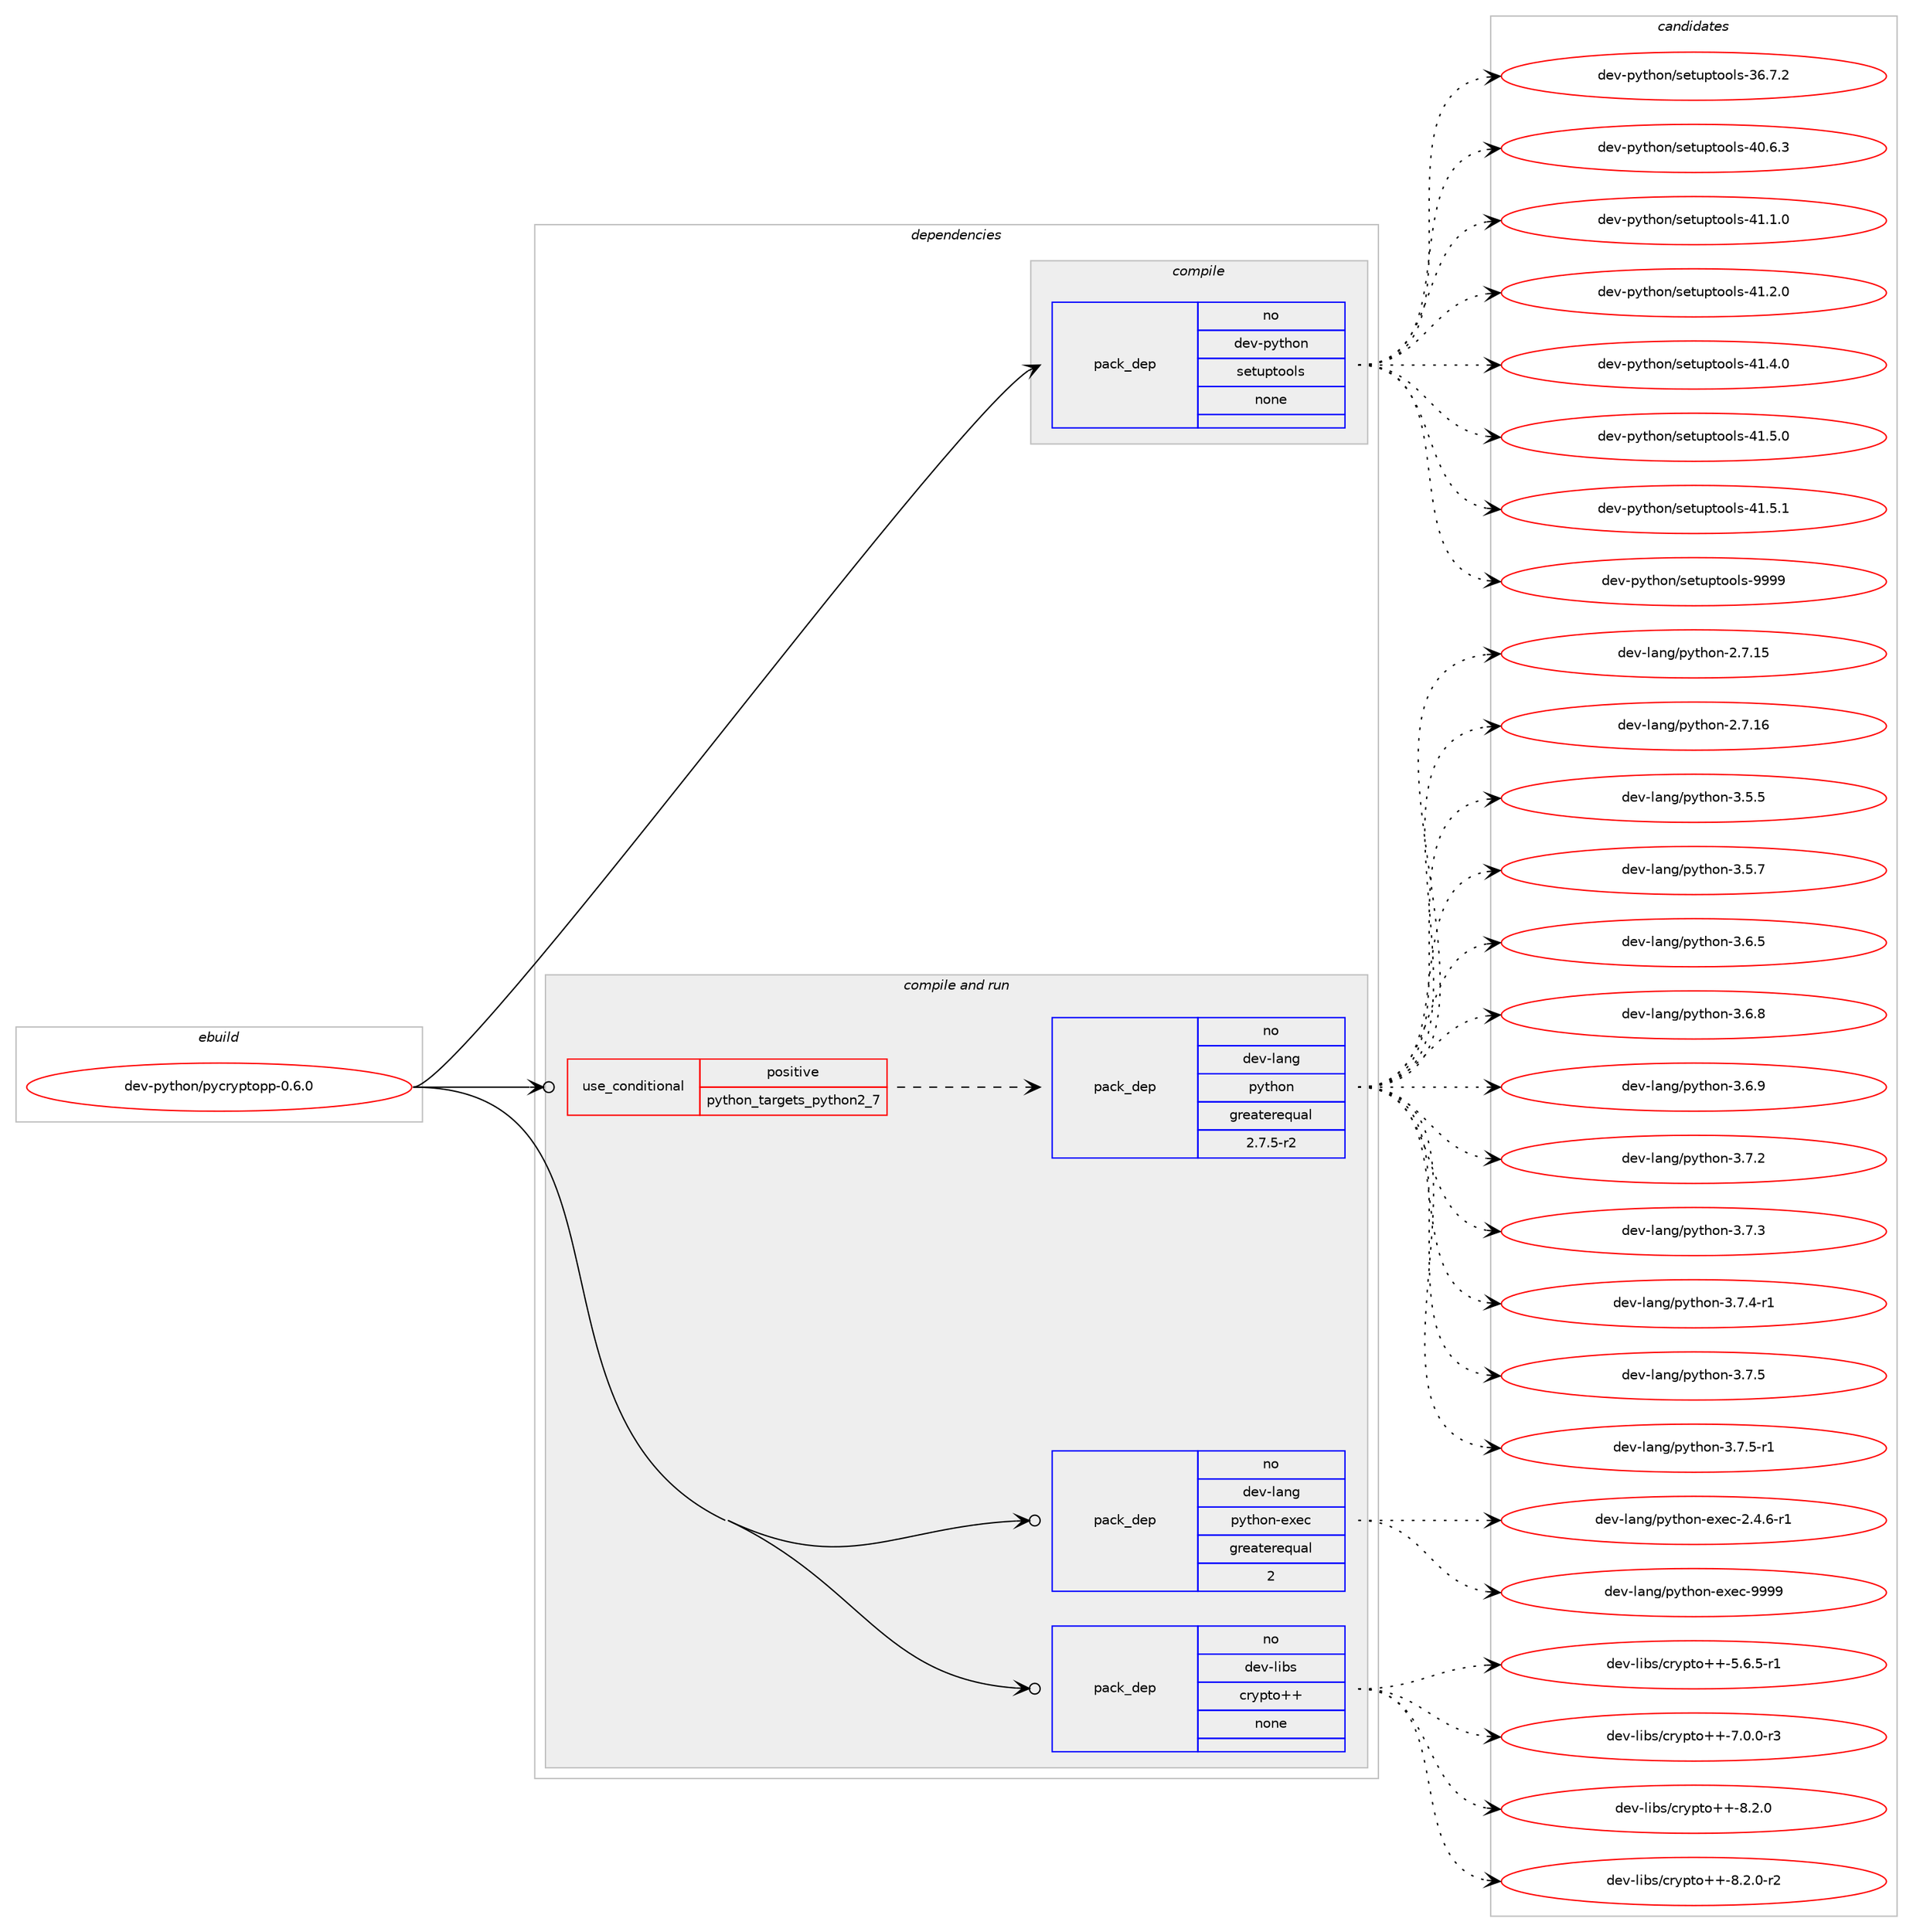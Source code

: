 digraph prolog {

# *************
# Graph options
# *************

newrank=true;
concentrate=true;
compound=true;
graph [rankdir=LR,fontname=Helvetica,fontsize=10,ranksep=1.5];#, ranksep=2.5, nodesep=0.2];
edge  [arrowhead=vee];
node  [fontname=Helvetica,fontsize=10];

# **********
# The ebuild
# **********

subgraph cluster_leftcol {
color=gray;
rank=same;
label=<<i>ebuild</i>>;
id [label="dev-python/pycryptopp-0.6.0", color=red, width=4, href="../dev-python/pycryptopp-0.6.0.svg"];
}

# ****************
# The dependencies
# ****************

subgraph cluster_midcol {
color=gray;
label=<<i>dependencies</i>>;
subgraph cluster_compile {
fillcolor="#eeeeee";
style=filled;
label=<<i>compile</i>>;
subgraph pack467545 {
dependency624960 [label=<<TABLE BORDER="0" CELLBORDER="1" CELLSPACING="0" CELLPADDING="4" WIDTH="220"><TR><TD ROWSPAN="6" CELLPADDING="30">pack_dep</TD></TR><TR><TD WIDTH="110">no</TD></TR><TR><TD>dev-python</TD></TR><TR><TD>setuptools</TD></TR><TR><TD>none</TD></TR><TR><TD></TD></TR></TABLE>>, shape=none, color=blue];
}
id:e -> dependency624960:w [weight=20,style="solid",arrowhead="vee"];
}
subgraph cluster_compileandrun {
fillcolor="#eeeeee";
style=filled;
label=<<i>compile and run</i>>;
subgraph cond145571 {
dependency624961 [label=<<TABLE BORDER="0" CELLBORDER="1" CELLSPACING="0" CELLPADDING="4"><TR><TD ROWSPAN="3" CELLPADDING="10">use_conditional</TD></TR><TR><TD>positive</TD></TR><TR><TD>python_targets_python2_7</TD></TR></TABLE>>, shape=none, color=red];
subgraph pack467546 {
dependency624962 [label=<<TABLE BORDER="0" CELLBORDER="1" CELLSPACING="0" CELLPADDING="4" WIDTH="220"><TR><TD ROWSPAN="6" CELLPADDING="30">pack_dep</TD></TR><TR><TD WIDTH="110">no</TD></TR><TR><TD>dev-lang</TD></TR><TR><TD>python</TD></TR><TR><TD>greaterequal</TD></TR><TR><TD>2.7.5-r2</TD></TR></TABLE>>, shape=none, color=blue];
}
dependency624961:e -> dependency624962:w [weight=20,style="dashed",arrowhead="vee"];
}
id:e -> dependency624961:w [weight=20,style="solid",arrowhead="odotvee"];
subgraph pack467547 {
dependency624963 [label=<<TABLE BORDER="0" CELLBORDER="1" CELLSPACING="0" CELLPADDING="4" WIDTH="220"><TR><TD ROWSPAN="6" CELLPADDING="30">pack_dep</TD></TR><TR><TD WIDTH="110">no</TD></TR><TR><TD>dev-lang</TD></TR><TR><TD>python-exec</TD></TR><TR><TD>greaterequal</TD></TR><TR><TD>2</TD></TR></TABLE>>, shape=none, color=blue];
}
id:e -> dependency624963:w [weight=20,style="solid",arrowhead="odotvee"];
subgraph pack467548 {
dependency624964 [label=<<TABLE BORDER="0" CELLBORDER="1" CELLSPACING="0" CELLPADDING="4" WIDTH="220"><TR><TD ROWSPAN="6" CELLPADDING="30">pack_dep</TD></TR><TR><TD WIDTH="110">no</TD></TR><TR><TD>dev-libs</TD></TR><TR><TD>crypto++</TD></TR><TR><TD>none</TD></TR><TR><TD></TD></TR></TABLE>>, shape=none, color=blue];
}
id:e -> dependency624964:w [weight=20,style="solid",arrowhead="odotvee"];
}
subgraph cluster_run {
fillcolor="#eeeeee";
style=filled;
label=<<i>run</i>>;
}
}

# **************
# The candidates
# **************

subgraph cluster_choices {
rank=same;
color=gray;
label=<<i>candidates</i>>;

subgraph choice467545 {
color=black;
nodesep=1;
choice100101118451121211161041111104711510111611711211611111110811545515446554650 [label="dev-python/setuptools-36.7.2", color=red, width=4,href="../dev-python/setuptools-36.7.2.svg"];
choice100101118451121211161041111104711510111611711211611111110811545524846544651 [label="dev-python/setuptools-40.6.3", color=red, width=4,href="../dev-python/setuptools-40.6.3.svg"];
choice100101118451121211161041111104711510111611711211611111110811545524946494648 [label="dev-python/setuptools-41.1.0", color=red, width=4,href="../dev-python/setuptools-41.1.0.svg"];
choice100101118451121211161041111104711510111611711211611111110811545524946504648 [label="dev-python/setuptools-41.2.0", color=red, width=4,href="../dev-python/setuptools-41.2.0.svg"];
choice100101118451121211161041111104711510111611711211611111110811545524946524648 [label="dev-python/setuptools-41.4.0", color=red, width=4,href="../dev-python/setuptools-41.4.0.svg"];
choice100101118451121211161041111104711510111611711211611111110811545524946534648 [label="dev-python/setuptools-41.5.0", color=red, width=4,href="../dev-python/setuptools-41.5.0.svg"];
choice100101118451121211161041111104711510111611711211611111110811545524946534649 [label="dev-python/setuptools-41.5.1", color=red, width=4,href="../dev-python/setuptools-41.5.1.svg"];
choice10010111845112121116104111110471151011161171121161111111081154557575757 [label="dev-python/setuptools-9999", color=red, width=4,href="../dev-python/setuptools-9999.svg"];
dependency624960:e -> choice100101118451121211161041111104711510111611711211611111110811545515446554650:w [style=dotted,weight="100"];
dependency624960:e -> choice100101118451121211161041111104711510111611711211611111110811545524846544651:w [style=dotted,weight="100"];
dependency624960:e -> choice100101118451121211161041111104711510111611711211611111110811545524946494648:w [style=dotted,weight="100"];
dependency624960:e -> choice100101118451121211161041111104711510111611711211611111110811545524946504648:w [style=dotted,weight="100"];
dependency624960:e -> choice100101118451121211161041111104711510111611711211611111110811545524946524648:w [style=dotted,weight="100"];
dependency624960:e -> choice100101118451121211161041111104711510111611711211611111110811545524946534648:w [style=dotted,weight="100"];
dependency624960:e -> choice100101118451121211161041111104711510111611711211611111110811545524946534649:w [style=dotted,weight="100"];
dependency624960:e -> choice10010111845112121116104111110471151011161171121161111111081154557575757:w [style=dotted,weight="100"];
}
subgraph choice467546 {
color=black;
nodesep=1;
choice10010111845108971101034711212111610411111045504655464953 [label="dev-lang/python-2.7.15", color=red, width=4,href="../dev-lang/python-2.7.15.svg"];
choice10010111845108971101034711212111610411111045504655464954 [label="dev-lang/python-2.7.16", color=red, width=4,href="../dev-lang/python-2.7.16.svg"];
choice100101118451089711010347112121116104111110455146534653 [label="dev-lang/python-3.5.5", color=red, width=4,href="../dev-lang/python-3.5.5.svg"];
choice100101118451089711010347112121116104111110455146534655 [label="dev-lang/python-3.5.7", color=red, width=4,href="../dev-lang/python-3.5.7.svg"];
choice100101118451089711010347112121116104111110455146544653 [label="dev-lang/python-3.6.5", color=red, width=4,href="../dev-lang/python-3.6.5.svg"];
choice100101118451089711010347112121116104111110455146544656 [label="dev-lang/python-3.6.8", color=red, width=4,href="../dev-lang/python-3.6.8.svg"];
choice100101118451089711010347112121116104111110455146544657 [label="dev-lang/python-3.6.9", color=red, width=4,href="../dev-lang/python-3.6.9.svg"];
choice100101118451089711010347112121116104111110455146554650 [label="dev-lang/python-3.7.2", color=red, width=4,href="../dev-lang/python-3.7.2.svg"];
choice100101118451089711010347112121116104111110455146554651 [label="dev-lang/python-3.7.3", color=red, width=4,href="../dev-lang/python-3.7.3.svg"];
choice1001011184510897110103471121211161041111104551465546524511449 [label="dev-lang/python-3.7.4-r1", color=red, width=4,href="../dev-lang/python-3.7.4-r1.svg"];
choice100101118451089711010347112121116104111110455146554653 [label="dev-lang/python-3.7.5", color=red, width=4,href="../dev-lang/python-3.7.5.svg"];
choice1001011184510897110103471121211161041111104551465546534511449 [label="dev-lang/python-3.7.5-r1", color=red, width=4,href="../dev-lang/python-3.7.5-r1.svg"];
dependency624962:e -> choice10010111845108971101034711212111610411111045504655464953:w [style=dotted,weight="100"];
dependency624962:e -> choice10010111845108971101034711212111610411111045504655464954:w [style=dotted,weight="100"];
dependency624962:e -> choice100101118451089711010347112121116104111110455146534653:w [style=dotted,weight="100"];
dependency624962:e -> choice100101118451089711010347112121116104111110455146534655:w [style=dotted,weight="100"];
dependency624962:e -> choice100101118451089711010347112121116104111110455146544653:w [style=dotted,weight="100"];
dependency624962:e -> choice100101118451089711010347112121116104111110455146544656:w [style=dotted,weight="100"];
dependency624962:e -> choice100101118451089711010347112121116104111110455146544657:w [style=dotted,weight="100"];
dependency624962:e -> choice100101118451089711010347112121116104111110455146554650:w [style=dotted,weight="100"];
dependency624962:e -> choice100101118451089711010347112121116104111110455146554651:w [style=dotted,weight="100"];
dependency624962:e -> choice1001011184510897110103471121211161041111104551465546524511449:w [style=dotted,weight="100"];
dependency624962:e -> choice100101118451089711010347112121116104111110455146554653:w [style=dotted,weight="100"];
dependency624962:e -> choice1001011184510897110103471121211161041111104551465546534511449:w [style=dotted,weight="100"];
}
subgraph choice467547 {
color=black;
nodesep=1;
choice10010111845108971101034711212111610411111045101120101994550465246544511449 [label="dev-lang/python-exec-2.4.6-r1", color=red, width=4,href="../dev-lang/python-exec-2.4.6-r1.svg"];
choice10010111845108971101034711212111610411111045101120101994557575757 [label="dev-lang/python-exec-9999", color=red, width=4,href="../dev-lang/python-exec-9999.svg"];
dependency624963:e -> choice10010111845108971101034711212111610411111045101120101994550465246544511449:w [style=dotted,weight="100"];
dependency624963:e -> choice10010111845108971101034711212111610411111045101120101994557575757:w [style=dotted,weight="100"];
}
subgraph choice467548 {
color=black;
nodesep=1;
choice1001011184510810598115479911412111211611143434553465446534511449 [label="dev-libs/crypto++-5.6.5-r1", color=red, width=4,href="../dev-libs/crypto++-5.6.5-r1.svg"];
choice1001011184510810598115479911412111211611143434555464846484511451 [label="dev-libs/crypto++-7.0.0-r3", color=red, width=4,href="../dev-libs/crypto++-7.0.0-r3.svg"];
choice100101118451081059811547991141211121161114343455646504648 [label="dev-libs/crypto++-8.2.0", color=red, width=4,href="../dev-libs/crypto++-8.2.0.svg"];
choice1001011184510810598115479911412111211611143434556465046484511450 [label="dev-libs/crypto++-8.2.0-r2", color=red, width=4,href="../dev-libs/crypto++-8.2.0-r2.svg"];
dependency624964:e -> choice1001011184510810598115479911412111211611143434553465446534511449:w [style=dotted,weight="100"];
dependency624964:e -> choice1001011184510810598115479911412111211611143434555464846484511451:w [style=dotted,weight="100"];
dependency624964:e -> choice100101118451081059811547991141211121161114343455646504648:w [style=dotted,weight="100"];
dependency624964:e -> choice1001011184510810598115479911412111211611143434556465046484511450:w [style=dotted,weight="100"];
}
}

}
